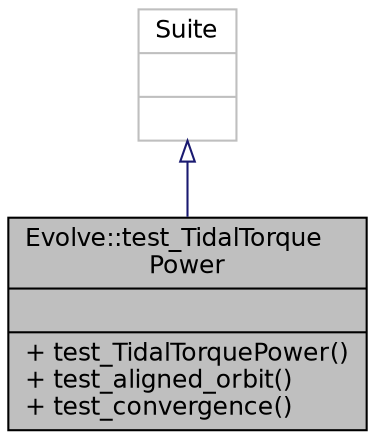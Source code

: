 digraph "Evolve::test_TidalTorquePower"
{
 // INTERACTIVE_SVG=YES
  edge [fontname="Helvetica",fontsize="12",labelfontname="Helvetica",labelfontsize="12"];
  node [fontname="Helvetica",fontsize="12",shape=record];
  Node2 [label="{Evolve::test_TidalTorque\lPower\n||+ test_TidalTorquePower()\l+ test_aligned_orbit()\l+ test_convergence()\l}",height=0.2,width=0.4,color="black", fillcolor="grey75", style="filled", fontcolor="black"];
  Node3 -> Node2 [dir="back",color="midnightblue",fontsize="12",style="solid",arrowtail="onormal",fontname="Helvetica"];
  Node3 [label="{Suite\n||}",height=0.2,width=0.4,color="grey75", fillcolor="white", style="filled"];
}
